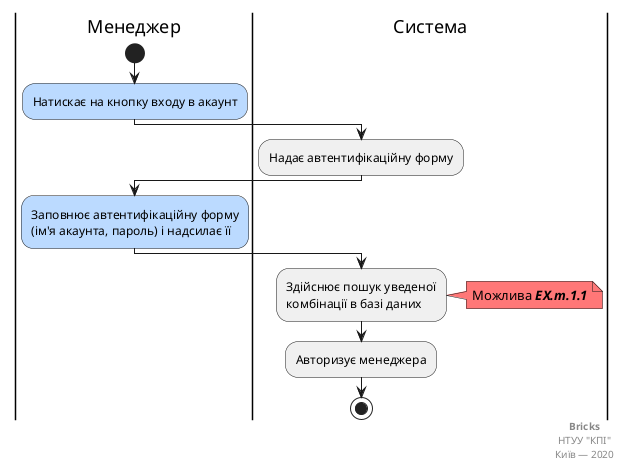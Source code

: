 @startuml

    |Менеджер|

        start;

        #bbdaff:Натискає на кнопку входу в акаунт;

    |Система|

        #f0f0f0:Надає автентифікаційну форму;
        
    |Менеджер|

        #bbdaff:Заповнює автентифікаційну форму
        (ім'я акаунта, пароль) і надсилає її;

    |Система|

        #f0f0f0:Здійснює пошук уведеної
        комбінації в базі даних;

        note right #f77
            Можлива <b><i>EX.m.1.1</i></b>
        end note

        #f0f0f0:Авторизує менеджера;

        stop;

    right footer
        <b>Bricks</b>
        НТУУ "КПІ"
        Київ — 2020
    end footer

@enduml
